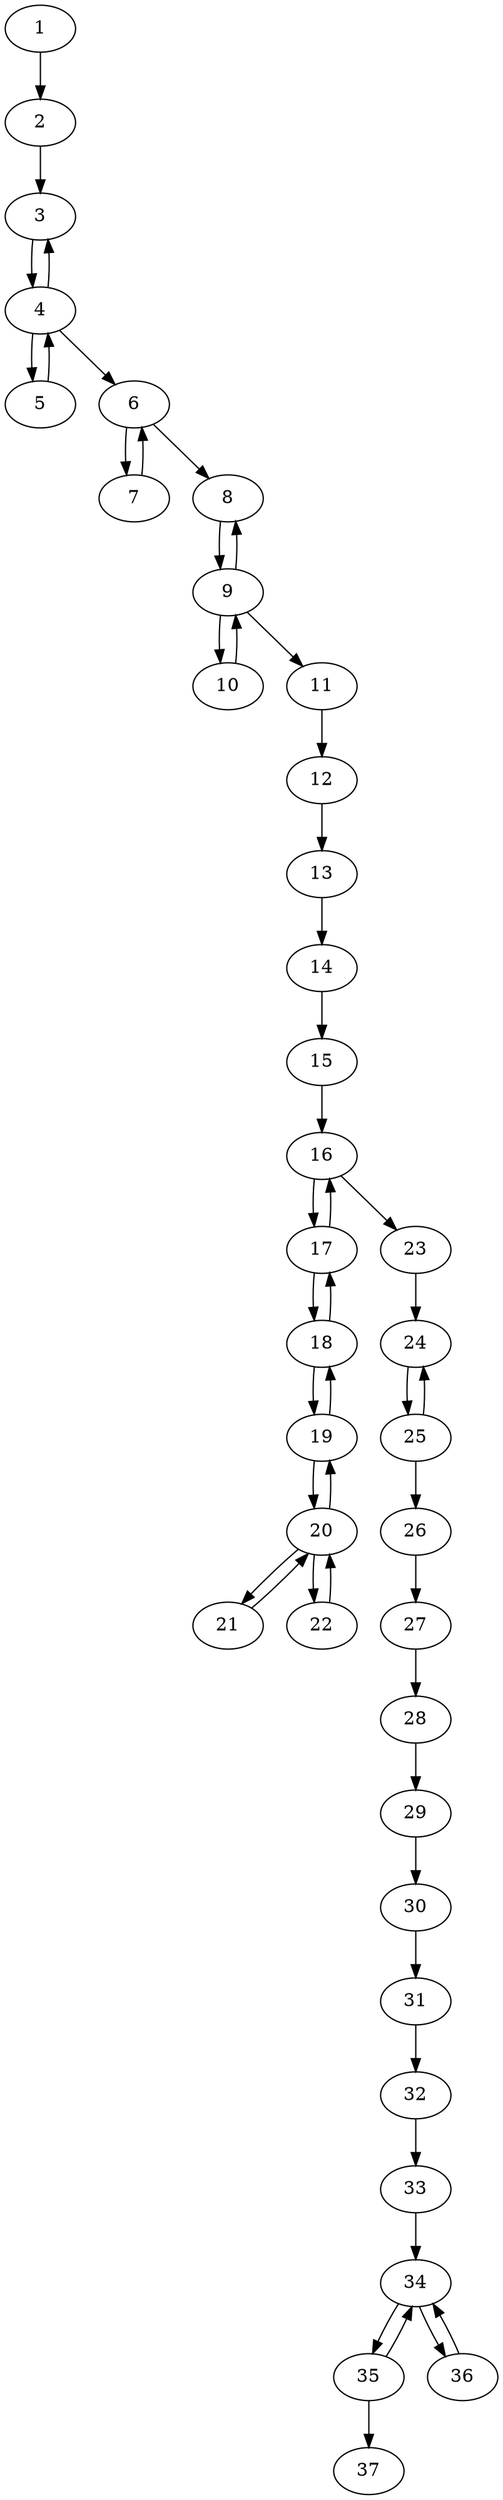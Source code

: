 digraph "" {
	1	[isInSuperVertex=False,
		parent=-1];
	2	[isInSuperVertex=False,
		parent=1];
	1 -> 2	[key=0];
	3	[isInSuperVertex=True,
		parent=2];
	2 -> 3	[key=0];
	4	[isInSuperVertex=True,
		parent=3];
	3 -> 4	[key=0];
	4 -> 3	[key=0];
	5	[isInSuperVertex=False,
		parent=4];
	4 -> 5	[key=0];
	6	[isInSuperVertex=True,
		parent=4];
	4 -> 6	[key=0];
	5 -> 4	[key=0];
	7	[isInSuperVertex=True,
		parent=6];
	6 -> 7	[key=0];
	8	[isInSuperVertex=True,
		parent=6];
	6 -> 8	[key=0];
	7 -> 6	[key=0];
	9	[isInSuperVertex=True,
		parent=8];
	8 -> 9	[key=0];
	9 -> 8	[key=0];
	10	[isInSuperVertex=False,
		parent=9];
	9 -> 10	[key=0];
	11	[isInSuperVertex=False,
		parent=9];
	9 -> 11	[key=0];
	10 -> 9	[key=0];
	12	[isInSuperVertex=False,
		parent=11];
	11 -> 12	[key=0];
	13	[isInSuperVertex=False,
		parent=12];
	12 -> 13	[key=0];
	14	[isInSuperVertex=False,
		parent=13];
	13 -> 14	[key=0];
	15	[isInSuperVertex=False,
		parent=14];
	14 -> 15	[key=0];
	16	[isInSuperVertex=True,
		parent=15];
	15 -> 16	[key=0];
	17	[isInSuperVertex=True,
		parent=16];
	16 -> 17	[key=0];
	23	[isInSuperVertex=False,
		parent=16];
	16 -> 23	[key=0];
	17 -> 16	[key=0];
	18	[isInSuperVertex=True,
		parent=17];
	17 -> 18	[key=0];
	18 -> 17	[key=0];
	19	[isInSuperVertex=True,
		parent=18];
	18 -> 19	[key=0];
	19 -> 18	[key=0];
	20	[isInSuperVertex=True,
		parent=19];
	19 -> 20	[key=0];
	20 -> 19	[key=0];
	21	[isInSuperVertex=True,
		parent=20];
	20 -> 21	[key=0];
	22	[isInSuperVertex=False,
		parent=20];
	20 -> 22	[key=0];
	21 -> 20	[key=0];
	22 -> 20	[key=0];
	24	[isInSuperVertex=True,
		parent=23];
	23 -> 24	[key=0];
	25	[isInSuperVertex=True,
		parent=24];
	24 -> 25	[key=0];
	25 -> 24	[key=0];
	26	[isInSuperVertex=False,
		parent=25];
	25 -> 26	[key=0];
	27	[isInSuperVertex=False,
		parent=26];
	26 -> 27	[key=0];
	28	[isInSuperVertex=False,
		parent=27];
	27 -> 28	[key=0];
	29	[isInSuperVertex=False,
		parent=28];
	28 -> 29	[key=0];
	30	[isInSuperVertex=False,
		parent=29];
	29 -> 30	[key=0];
	31	[isInSuperVertex=False,
		parent=30];
	30 -> 31	[key=0];
	32	[isInSuperVertex=False,
		parent=31];
	31 -> 32	[key=0];
	33	[isInSuperVertex=False,
		parent=32];
	32 -> 33	[key=0];
	34	[isInSuperVertex=True,
		parent=33];
	33 -> 34	[key=0];
	35	[isInSuperVertex=True,
		parent=34];
	34 -> 35	[key=0];
	36	[isInSuperVertex=False,
		parent=34];
	34 -> 36	[key=0];
	35 -> 34	[key=0];
	37	[isInSuperVertex=False,
		parent=35];
	35 -> 37	[key=0];
	36 -> 34	[key=0];
}
